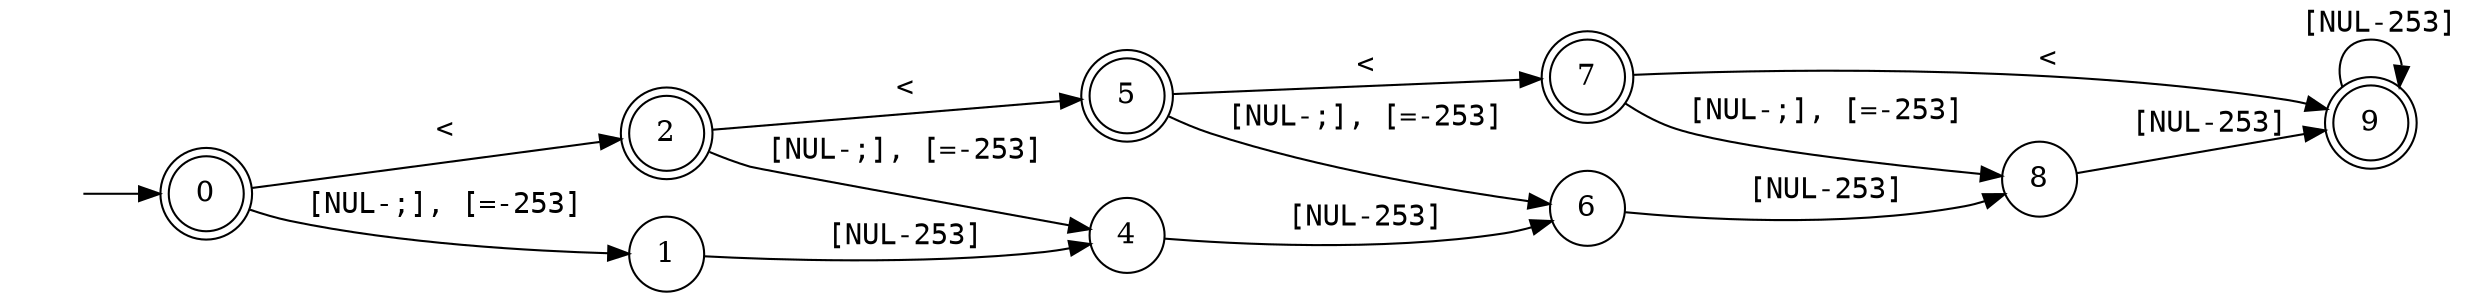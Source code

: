digraph MONA_DFA {
 rankdir = LR;
 center = true;
 size = "700.5,1000.5";
 edge [fontname = Courier];
 node [height = .5, width = .5];
 node [shape = doublecircle]; 0; 2; 5; 7; 9;
 node [shape = circle]; 1; 4; 6; 8;
 node [shape = box];
 init [shape = plaintext, label = ""];
 init -> 0;
 0 -> 1 [label=" [NUL-;], [=-253]"];
 0 -> 2 [label=" <"];
 1 -> 4 [label=" [NUL-253]"];
 2 -> 4 [label=" [NUL-;], [=-253]"];
 2 -> 5 [label=" <"];
 4 -> 6 [label=" [NUL-253]"];
 5 -> 6 [label=" [NUL-;], [=-253]"];
 5 -> 7 [label=" <"];
 6 -> 8 [label=" [NUL-253]"];
 7 -> 8 [label=" [NUL-;], [=-253]"];
 7 -> 9 [label=" <"];
 8 -> 9 [label=" [NUL-253]"];
 9 -> 9 [label=" [NUL-253]"];
}
